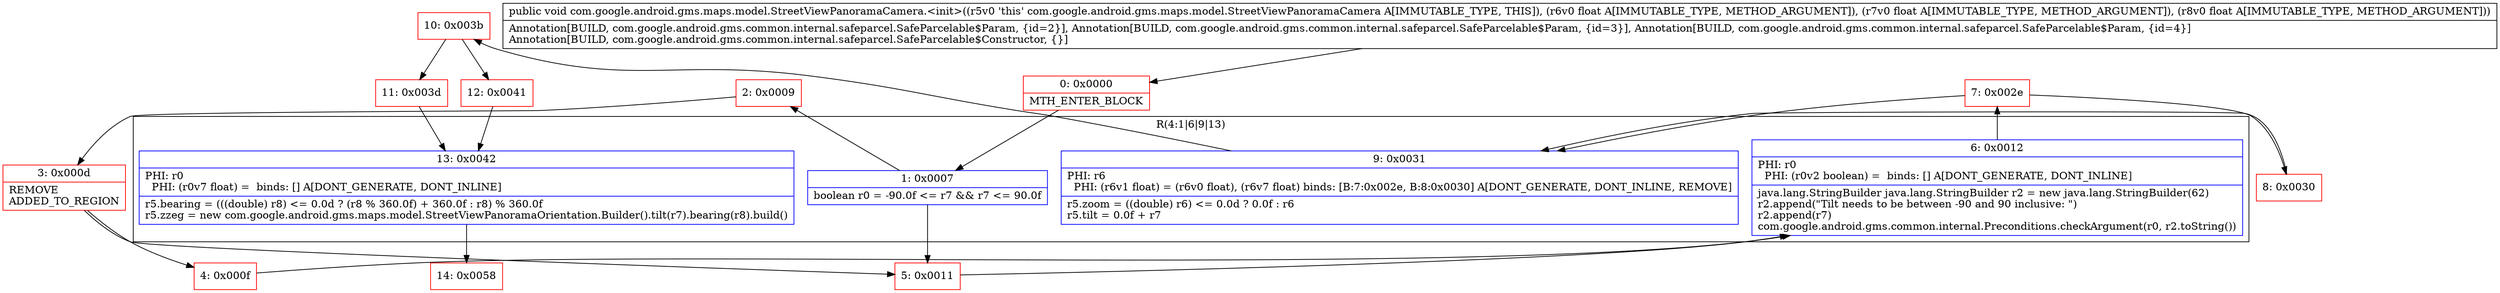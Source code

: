 digraph "CFG forcom.google.android.gms.maps.model.StreetViewPanoramaCamera.\<init\>(FFF)V" {
subgraph cluster_Region_1794393779 {
label = "R(4:1|6|9|13)";
node [shape=record,color=blue];
Node_1 [shape=record,label="{1\:\ 0x0007|boolean r0 = \-90.0f \<= r7 && r7 \<= 90.0f\l}"];
Node_6 [shape=record,label="{6\:\ 0x0012|PHI: r0 \l  PHI: (r0v2 boolean) =  binds: [] A[DONT_GENERATE, DONT_INLINE]\l|java.lang.StringBuilder java.lang.StringBuilder r2 = new java.lang.StringBuilder(62)\lr2.append(\"Tilt needs to be between \-90 and 90 inclusive: \")\lr2.append(r7)\lcom.google.android.gms.common.internal.Preconditions.checkArgument(r0, r2.toString())\l}"];
Node_9 [shape=record,label="{9\:\ 0x0031|PHI: r6 \l  PHI: (r6v1 float) = (r6v0 float), (r6v7 float) binds: [B:7:0x002e, B:8:0x0030] A[DONT_GENERATE, DONT_INLINE, REMOVE]\l|r5.zoom = ((double) r6) \<= 0.0d ? 0.0f : r6\lr5.tilt = 0.0f + r7\l}"];
Node_13 [shape=record,label="{13\:\ 0x0042|PHI: r0 \l  PHI: (r0v7 float) =  binds: [] A[DONT_GENERATE, DONT_INLINE]\l|r5.bearing = (((double) r8) \<= 0.0d ? (r8 % 360.0f) + 360.0f : r8) % 360.0f\lr5.zzeg = new com.google.android.gms.maps.model.StreetViewPanoramaOrientation.Builder().tilt(r7).bearing(r8).build()\l}"];
}
Node_0 [shape=record,color=red,label="{0\:\ 0x0000|MTH_ENTER_BLOCK\l}"];
Node_2 [shape=record,color=red,label="{2\:\ 0x0009}"];
Node_3 [shape=record,color=red,label="{3\:\ 0x000d|REMOVE\lADDED_TO_REGION\l}"];
Node_4 [shape=record,color=red,label="{4\:\ 0x000f}"];
Node_5 [shape=record,color=red,label="{5\:\ 0x0011}"];
Node_7 [shape=record,color=red,label="{7\:\ 0x002e}"];
Node_8 [shape=record,color=red,label="{8\:\ 0x0030}"];
Node_10 [shape=record,color=red,label="{10\:\ 0x003b}"];
Node_11 [shape=record,color=red,label="{11\:\ 0x003d}"];
Node_12 [shape=record,color=red,label="{12\:\ 0x0041}"];
Node_14 [shape=record,color=red,label="{14\:\ 0x0058}"];
MethodNode[shape=record,label="{public void com.google.android.gms.maps.model.StreetViewPanoramaCamera.\<init\>((r5v0 'this' com.google.android.gms.maps.model.StreetViewPanoramaCamera A[IMMUTABLE_TYPE, THIS]), (r6v0 float A[IMMUTABLE_TYPE, METHOD_ARGUMENT]), (r7v0 float A[IMMUTABLE_TYPE, METHOD_ARGUMENT]), (r8v0 float A[IMMUTABLE_TYPE, METHOD_ARGUMENT]))  | Annotation[BUILD, com.google.android.gms.common.internal.safeparcel.SafeParcelable$Param, \{id=2\}], Annotation[BUILD, com.google.android.gms.common.internal.safeparcel.SafeParcelable$Param, \{id=3\}], Annotation[BUILD, com.google.android.gms.common.internal.safeparcel.SafeParcelable$Param, \{id=4\}]\lAnnotation[BUILD, com.google.android.gms.common.internal.safeparcel.SafeParcelable$Constructor, \{\}]\l}"];
MethodNode -> Node_0;
Node_1 -> Node_2;
Node_1 -> Node_5;
Node_6 -> Node_7;
Node_9 -> Node_10;
Node_13 -> Node_14;
Node_0 -> Node_1;
Node_2 -> Node_3;
Node_3 -> Node_4;
Node_3 -> Node_5;
Node_4 -> Node_6;
Node_5 -> Node_6;
Node_7 -> Node_8;
Node_7 -> Node_9;
Node_8 -> Node_9;
Node_10 -> Node_11;
Node_10 -> Node_12;
Node_11 -> Node_13;
Node_12 -> Node_13;
}

